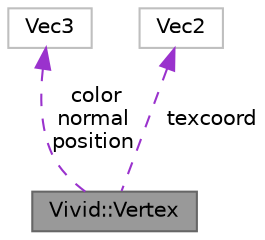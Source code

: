 digraph "Vivid::Vertex"
{
 // LATEX_PDF_SIZE
  bgcolor="transparent";
  edge [fontname=Helvetica,fontsize=10,labelfontname=Helvetica,labelfontsize=10];
  node [fontname=Helvetica,fontsize=10,shape=box,height=0.2,width=0.4];
  Node1 [label="Vivid::Vertex",height=0.2,width=0.4,color="gray40", fillcolor="grey60", style="filled", fontcolor="black",tooltip=" "];
  Node2 -> Node1 [dir="back",color="darkorchid3",style="dashed",label=" color\nnormal\nposition" ];
  Node2 [label="Vec3",height=0.2,width=0.4,color="grey75", fillcolor="white", style="filled",URL="$struct_vec3.html",tooltip=" "];
  Node3 -> Node1 [dir="back",color="darkorchid3",style="dashed",label=" texcoord" ];
  Node3 [label="Vec2",height=0.2,width=0.4,color="grey75", fillcolor="white", style="filled",URL="$struct_vec2.html",tooltip=" "];
}

